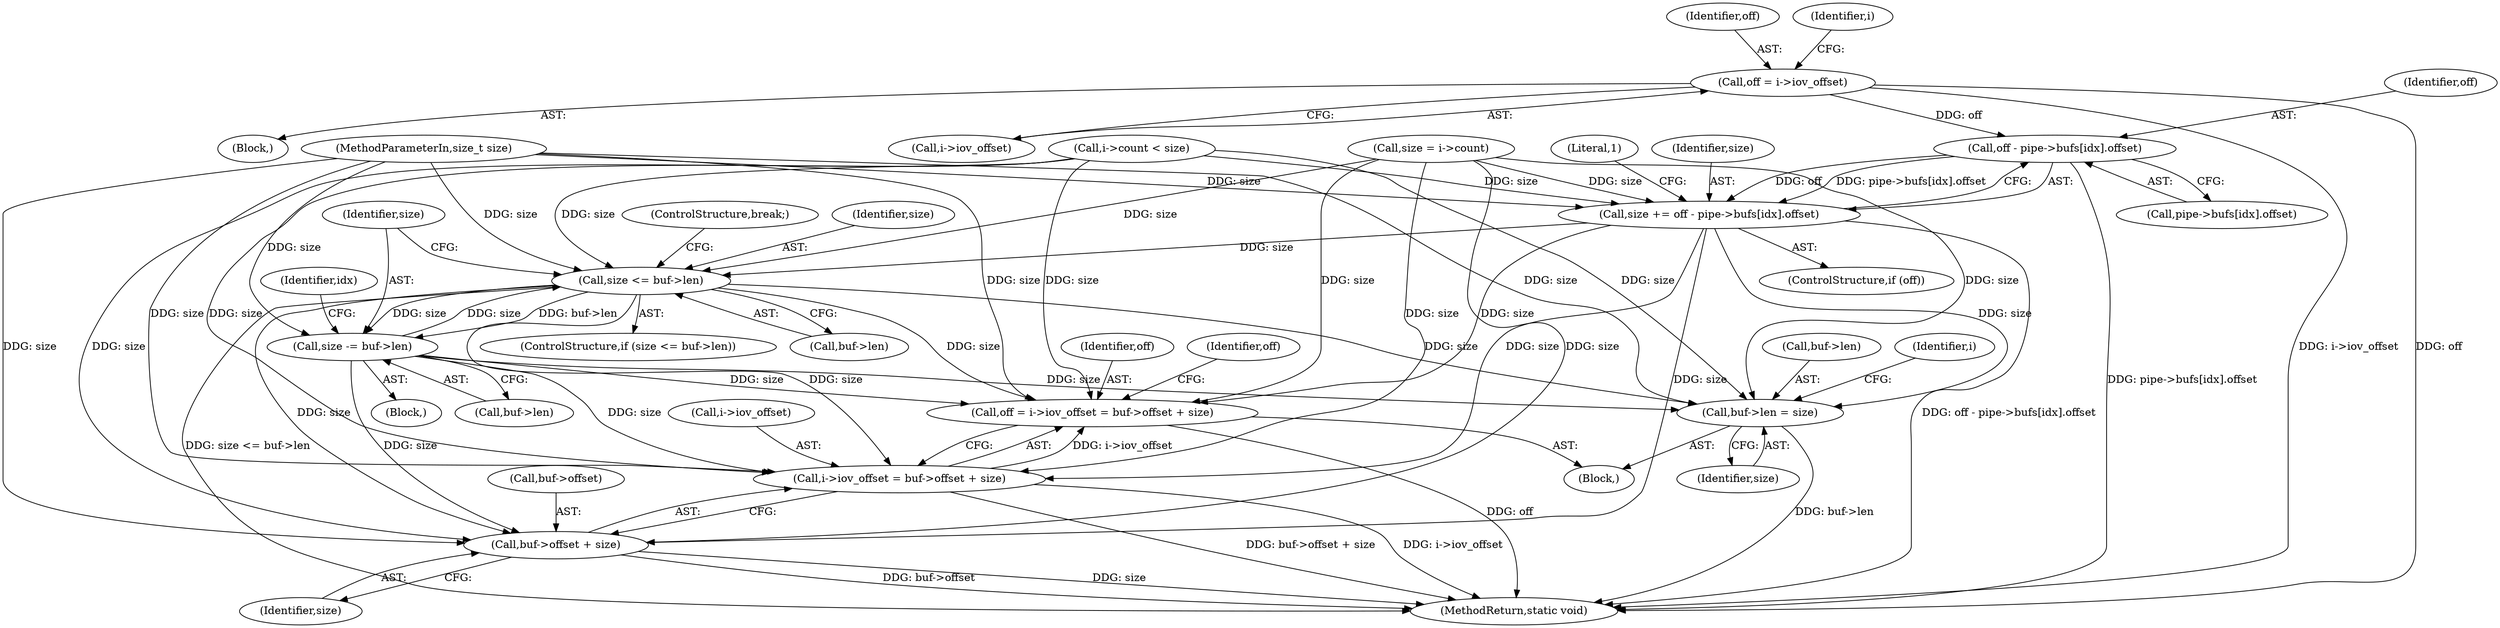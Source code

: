 digraph "1_linux_b9dc6f65bc5e232d1c05fe34b5daadc7e8bbf1fb_0@array" {
"1000148" [label="(Call,off - pipe->bufs[idx].offset)"];
"1000120" [label="(Call,off = i->iov_offset)"];
"1000146" [label="(Call,size += off - pipe->bufs[idx].offset)"];
"1000169" [label="(Call,size <= buf->len)"];
"1000175" [label="(Call,size -= buf->len)"];
"1000185" [label="(Call,buf->len = size)"];
"1000195" [label="(Call,off = i->iov_offset = buf->offset + size)"];
"1000197" [label="(Call,i->iov_offset = buf->offset + size)"];
"1000201" [label="(Call,buf->offset + size)"];
"1000121" [label="(Identifier,off)"];
"1000195" [label="(Call,off = i->iov_offset = buf->offset + size)"];
"1000104" [label="(MethodParameterIn,size_t size)"];
"1000185" [label="(Call,buf->len = size)"];
"1000147" [label="(Identifier,size)"];
"1000148" [label="(Call,off - pipe->bufs[idx].offset)"];
"1000158" [label="(Literal,1)"];
"1000201" [label="(Call,buf->offset + size)"];
"1000177" [label="(Call,buf->len)"];
"1000130" [label="(Identifier,i)"];
"1000146" [label="(Call,size += off - pipe->bufs[idx].offset)"];
"1000105" [label="(Block,)"];
"1000168" [label="(ControlStructure,if (size <= buf->len))"];
"1000196" [label="(Identifier,off)"];
"1000171" [label="(Call,buf->len)"];
"1000202" [label="(Call,buf->offset)"];
"1000169" [label="(Call,size <= buf->len)"];
"1000122" [label="(Call,i->iov_offset)"];
"1000175" [label="(Call,size -= buf->len)"];
"1000198" [label="(Call,i->iov_offset)"];
"1000176" [label="(Identifier,size)"];
"1000205" [label="(Identifier,size)"];
"1000150" [label="(Call,pipe->bufs[idx].offset)"];
"1000261" [label="(MethodReturn,static void)"];
"1000174" [label="(ControlStructure,break;)"];
"1000133" [label="(Call,size = i->count)"];
"1000197" [label="(Call,i->iov_offset = buf->offset + size)"];
"1000181" [label="(Identifier,idx)"];
"1000149" [label="(Identifier,off)"];
"1000144" [label="(ControlStructure,if (off))"];
"1000120" [label="(Call,off = i->iov_offset)"];
"1000159" [label="(Block,)"];
"1000143" [label="(Block,)"];
"1000189" [label="(Identifier,size)"];
"1000170" [label="(Identifier,size)"];
"1000186" [label="(Call,buf->len)"];
"1000128" [label="(Call,i->count < size)"];
"1000192" [label="(Identifier,i)"];
"1000207" [label="(Identifier,off)"];
"1000148" -> "1000146"  [label="AST: "];
"1000148" -> "1000150"  [label="CFG: "];
"1000149" -> "1000148"  [label="AST: "];
"1000150" -> "1000148"  [label="AST: "];
"1000146" -> "1000148"  [label="CFG: "];
"1000148" -> "1000261"  [label="DDG: pipe->bufs[idx].offset"];
"1000148" -> "1000146"  [label="DDG: off"];
"1000148" -> "1000146"  [label="DDG: pipe->bufs[idx].offset"];
"1000120" -> "1000148"  [label="DDG: off"];
"1000120" -> "1000105"  [label="AST: "];
"1000120" -> "1000122"  [label="CFG: "];
"1000121" -> "1000120"  [label="AST: "];
"1000122" -> "1000120"  [label="AST: "];
"1000130" -> "1000120"  [label="CFG: "];
"1000120" -> "1000261"  [label="DDG: off"];
"1000120" -> "1000261"  [label="DDG: i->iov_offset"];
"1000146" -> "1000144"  [label="AST: "];
"1000147" -> "1000146"  [label="AST: "];
"1000158" -> "1000146"  [label="CFG: "];
"1000146" -> "1000261"  [label="DDG: off - pipe->bufs[idx].offset"];
"1000104" -> "1000146"  [label="DDG: size"];
"1000128" -> "1000146"  [label="DDG: size"];
"1000133" -> "1000146"  [label="DDG: size"];
"1000146" -> "1000169"  [label="DDG: size"];
"1000146" -> "1000185"  [label="DDG: size"];
"1000146" -> "1000195"  [label="DDG: size"];
"1000146" -> "1000197"  [label="DDG: size"];
"1000146" -> "1000201"  [label="DDG: size"];
"1000169" -> "1000168"  [label="AST: "];
"1000169" -> "1000171"  [label="CFG: "];
"1000170" -> "1000169"  [label="AST: "];
"1000171" -> "1000169"  [label="AST: "];
"1000174" -> "1000169"  [label="CFG: "];
"1000176" -> "1000169"  [label="CFG: "];
"1000169" -> "1000261"  [label="DDG: size <= buf->len"];
"1000175" -> "1000169"  [label="DDG: size"];
"1000104" -> "1000169"  [label="DDG: size"];
"1000128" -> "1000169"  [label="DDG: size"];
"1000133" -> "1000169"  [label="DDG: size"];
"1000169" -> "1000175"  [label="DDG: buf->len"];
"1000169" -> "1000175"  [label="DDG: size"];
"1000169" -> "1000185"  [label="DDG: size"];
"1000169" -> "1000195"  [label="DDG: size"];
"1000169" -> "1000197"  [label="DDG: size"];
"1000169" -> "1000201"  [label="DDG: size"];
"1000175" -> "1000159"  [label="AST: "];
"1000175" -> "1000177"  [label="CFG: "];
"1000176" -> "1000175"  [label="AST: "];
"1000177" -> "1000175"  [label="AST: "];
"1000181" -> "1000175"  [label="CFG: "];
"1000104" -> "1000175"  [label="DDG: size"];
"1000175" -> "1000185"  [label="DDG: size"];
"1000175" -> "1000195"  [label="DDG: size"];
"1000175" -> "1000197"  [label="DDG: size"];
"1000175" -> "1000201"  [label="DDG: size"];
"1000185" -> "1000143"  [label="AST: "];
"1000185" -> "1000189"  [label="CFG: "];
"1000186" -> "1000185"  [label="AST: "];
"1000189" -> "1000185"  [label="AST: "];
"1000192" -> "1000185"  [label="CFG: "];
"1000185" -> "1000261"  [label="DDG: buf->len"];
"1000104" -> "1000185"  [label="DDG: size"];
"1000128" -> "1000185"  [label="DDG: size"];
"1000133" -> "1000185"  [label="DDG: size"];
"1000195" -> "1000143"  [label="AST: "];
"1000195" -> "1000197"  [label="CFG: "];
"1000196" -> "1000195"  [label="AST: "];
"1000197" -> "1000195"  [label="AST: "];
"1000207" -> "1000195"  [label="CFG: "];
"1000195" -> "1000261"  [label="DDG: off"];
"1000197" -> "1000195"  [label="DDG: i->iov_offset"];
"1000104" -> "1000195"  [label="DDG: size"];
"1000128" -> "1000195"  [label="DDG: size"];
"1000133" -> "1000195"  [label="DDG: size"];
"1000197" -> "1000201"  [label="CFG: "];
"1000198" -> "1000197"  [label="AST: "];
"1000201" -> "1000197"  [label="AST: "];
"1000197" -> "1000261"  [label="DDG: buf->offset + size"];
"1000197" -> "1000261"  [label="DDG: i->iov_offset"];
"1000104" -> "1000197"  [label="DDG: size"];
"1000128" -> "1000197"  [label="DDG: size"];
"1000133" -> "1000197"  [label="DDG: size"];
"1000201" -> "1000205"  [label="CFG: "];
"1000202" -> "1000201"  [label="AST: "];
"1000205" -> "1000201"  [label="AST: "];
"1000201" -> "1000261"  [label="DDG: size"];
"1000201" -> "1000261"  [label="DDG: buf->offset"];
"1000104" -> "1000201"  [label="DDG: size"];
"1000128" -> "1000201"  [label="DDG: size"];
"1000133" -> "1000201"  [label="DDG: size"];
}
